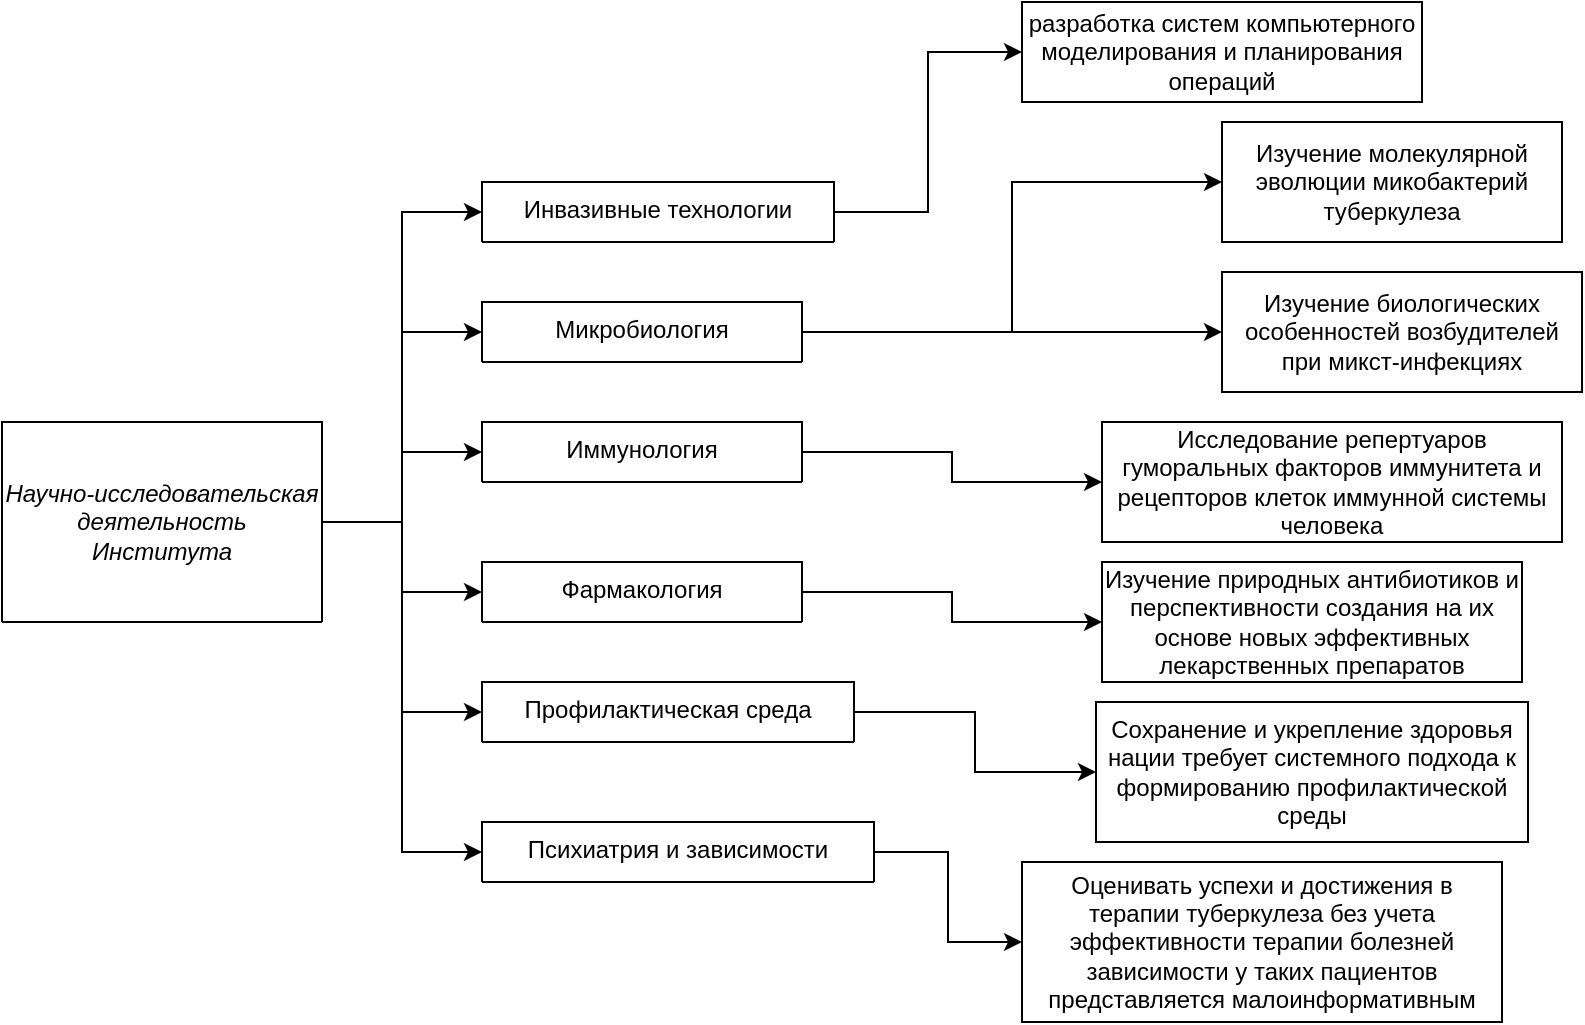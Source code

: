 <mxfile version="24.2.2" type="github">
  <diagram id="C5RBs43oDa-KdzZeNtuy" name="Page-1">
    <mxGraphModel dx="1026" dy="611" grid="1" gridSize="10" guides="1" tooltips="1" connect="1" arrows="1" fold="1" page="1" pageScale="1" pageWidth="827" pageHeight="1169" math="0" shadow="0">
      <root>
        <mxCell id="WIyWlLk6GJQsqaUBKTNV-0" />
        <mxCell id="WIyWlLk6GJQsqaUBKTNV-1" parent="WIyWlLk6GJQsqaUBKTNV-0" />
        <mxCell id="hcOsYiGA31aTc15pbgDs-5" style="edgeStyle=orthogonalEdgeStyle;rounded=0;orthogonalLoop=1;jettySize=auto;html=1;entryX=0;entryY=0.5;entryDx=0;entryDy=0;" edge="1" parent="WIyWlLk6GJQsqaUBKTNV-1" source="zkfFHV4jXpPFQw0GAbJ--0" target="hcOsYiGA31aTc15pbgDs-4">
          <mxGeometry relative="1" as="geometry" />
        </mxCell>
        <mxCell id="hcOsYiGA31aTc15pbgDs-7" style="edgeStyle=orthogonalEdgeStyle;rounded=0;orthogonalLoop=1;jettySize=auto;html=1;entryX=0;entryY=0.5;entryDx=0;entryDy=0;" edge="1" parent="WIyWlLk6GJQsqaUBKTNV-1" source="zkfFHV4jXpPFQw0GAbJ--0" target="hcOsYiGA31aTc15pbgDs-6">
          <mxGeometry relative="1" as="geometry" />
        </mxCell>
        <mxCell id="hcOsYiGA31aTc15pbgDs-9" style="edgeStyle=orthogonalEdgeStyle;rounded=0;orthogonalLoop=1;jettySize=auto;html=1;entryX=0;entryY=0.5;entryDx=0;entryDy=0;" edge="1" parent="WIyWlLk6GJQsqaUBKTNV-1" source="zkfFHV4jXpPFQw0GAbJ--0" target="hcOsYiGA31aTc15pbgDs-8">
          <mxGeometry relative="1" as="geometry" />
        </mxCell>
        <mxCell id="hcOsYiGA31aTc15pbgDs-11" style="edgeStyle=orthogonalEdgeStyle;rounded=0;orthogonalLoop=1;jettySize=auto;html=1;entryX=0;entryY=0.5;entryDx=0;entryDy=0;" edge="1" parent="WIyWlLk6GJQsqaUBKTNV-1" source="zkfFHV4jXpPFQw0GAbJ--0" target="hcOsYiGA31aTc15pbgDs-10">
          <mxGeometry relative="1" as="geometry" />
        </mxCell>
        <mxCell id="hcOsYiGA31aTc15pbgDs-12" style="edgeStyle=orthogonalEdgeStyle;rounded=0;orthogonalLoop=1;jettySize=auto;html=1;entryX=0;entryY=0.5;entryDx=0;entryDy=0;" edge="1" parent="WIyWlLk6GJQsqaUBKTNV-1" source="zkfFHV4jXpPFQw0GAbJ--0" target="zkfFHV4jXpPFQw0GAbJ--17">
          <mxGeometry relative="1" as="geometry" />
        </mxCell>
        <mxCell id="hcOsYiGA31aTc15pbgDs-13" style="edgeStyle=orthogonalEdgeStyle;rounded=0;orthogonalLoop=1;jettySize=auto;html=1;entryX=0;entryY=0.5;entryDx=0;entryDy=0;" edge="1" parent="WIyWlLk6GJQsqaUBKTNV-1" source="zkfFHV4jXpPFQw0GAbJ--0" target="hcOsYiGA31aTc15pbgDs-2">
          <mxGeometry relative="1" as="geometry" />
        </mxCell>
        <mxCell id="zkfFHV4jXpPFQw0GAbJ--0" value="Научно-исследовательская деятельность Института" style="swimlane;fontStyle=2;align=center;verticalAlign=middle;childLayout=stackLayout;horizontal=1;startSize=100;horizontalStack=0;resizeParent=1;resizeLast=0;collapsible=1;marginBottom=0;rounded=0;shadow=0;strokeWidth=1;whiteSpace=wrap;" parent="WIyWlLk6GJQsqaUBKTNV-1" vertex="1">
          <mxGeometry x="10" y="400" width="160" height="100" as="geometry">
            <mxRectangle x="230" y="140" width="160" height="26" as="alternateBounds" />
          </mxGeometry>
        </mxCell>
        <mxCell id="hcOsYiGA31aTc15pbgDs-19" style="edgeStyle=orthogonalEdgeStyle;rounded=0;orthogonalLoop=1;jettySize=auto;html=1;entryX=0;entryY=0.5;entryDx=0;entryDy=0;" edge="1" parent="WIyWlLk6GJQsqaUBKTNV-1" source="zkfFHV4jXpPFQw0GAbJ--17" target="hcOsYiGA31aTc15pbgDs-14">
          <mxGeometry relative="1" as="geometry" />
        </mxCell>
        <mxCell id="hcOsYiGA31aTc15pbgDs-20" style="edgeStyle=orthogonalEdgeStyle;rounded=0;orthogonalLoop=1;jettySize=auto;html=1;entryX=0;entryY=0.5;entryDx=0;entryDy=0;" edge="1" parent="WIyWlLk6GJQsqaUBKTNV-1" source="zkfFHV4jXpPFQw0GAbJ--17" target="hcOsYiGA31aTc15pbgDs-15">
          <mxGeometry relative="1" as="geometry" />
        </mxCell>
        <mxCell id="zkfFHV4jXpPFQw0GAbJ--17" value="Микробиология" style="swimlane;fontStyle=0;align=center;verticalAlign=top;childLayout=stackLayout;horizontal=1;startSize=216;horizontalStack=0;resizeParent=1;resizeLast=0;collapsible=1;marginBottom=0;rounded=0;shadow=0;strokeWidth=1;" parent="WIyWlLk6GJQsqaUBKTNV-1" vertex="1">
          <mxGeometry x="250" y="340" width="160" height="30" as="geometry">
            <mxRectangle x="550" y="140" width="160" height="26" as="alternateBounds" />
          </mxGeometry>
        </mxCell>
        <mxCell id="hcOsYiGA31aTc15pbgDs-25" style="edgeStyle=orthogonalEdgeStyle;rounded=0;orthogonalLoop=1;jettySize=auto;html=1;entryX=0;entryY=0.5;entryDx=0;entryDy=0;" edge="1" parent="WIyWlLk6GJQsqaUBKTNV-1" source="hcOsYiGA31aTc15pbgDs-2" target="hcOsYiGA31aTc15pbgDs-24">
          <mxGeometry relative="1" as="geometry" />
        </mxCell>
        <mxCell id="hcOsYiGA31aTc15pbgDs-2" value="Инвазивные технологии" style="swimlane;fontStyle=0;align=center;verticalAlign=top;childLayout=stackLayout;horizontal=1;startSize=216;horizontalStack=0;resizeParent=1;resizeLast=0;collapsible=1;marginBottom=0;rounded=0;shadow=0;strokeWidth=1;" vertex="1" parent="WIyWlLk6GJQsqaUBKTNV-1">
          <mxGeometry x="250" y="280" width="176" height="30" as="geometry">
            <mxRectangle x="550" y="140" width="160" height="26" as="alternateBounds" />
          </mxGeometry>
        </mxCell>
        <mxCell id="hcOsYiGA31aTc15pbgDs-23" style="edgeStyle=orthogonalEdgeStyle;rounded=0;orthogonalLoop=1;jettySize=auto;html=1;entryX=0;entryY=0.5;entryDx=0;entryDy=0;" edge="1" parent="WIyWlLk6GJQsqaUBKTNV-1" source="hcOsYiGA31aTc15pbgDs-4" target="hcOsYiGA31aTc15pbgDs-22">
          <mxGeometry relative="1" as="geometry" />
        </mxCell>
        <mxCell id="hcOsYiGA31aTc15pbgDs-4" value="Иммунология" style="swimlane;fontStyle=0;align=center;verticalAlign=top;childLayout=stackLayout;horizontal=1;startSize=216;horizontalStack=0;resizeParent=1;resizeLast=0;collapsible=1;marginBottom=0;rounded=0;shadow=0;strokeWidth=1;" vertex="1" parent="WIyWlLk6GJQsqaUBKTNV-1">
          <mxGeometry x="250" y="400" width="160" height="30" as="geometry">
            <mxRectangle x="550" y="140" width="160" height="26" as="alternateBounds" />
          </mxGeometry>
        </mxCell>
        <mxCell id="hcOsYiGA31aTc15pbgDs-21" style="edgeStyle=orthogonalEdgeStyle;rounded=0;orthogonalLoop=1;jettySize=auto;html=1;entryX=0;entryY=0.5;entryDx=0;entryDy=0;" edge="1" parent="WIyWlLk6GJQsqaUBKTNV-1" source="hcOsYiGA31aTc15pbgDs-6" target="hcOsYiGA31aTc15pbgDs-18">
          <mxGeometry relative="1" as="geometry" />
        </mxCell>
        <mxCell id="hcOsYiGA31aTc15pbgDs-6" value="Фармакология" style="swimlane;fontStyle=0;align=center;verticalAlign=top;childLayout=stackLayout;horizontal=1;startSize=216;horizontalStack=0;resizeParent=1;resizeLast=0;collapsible=1;marginBottom=0;rounded=0;shadow=0;strokeWidth=1;" vertex="1" parent="WIyWlLk6GJQsqaUBKTNV-1">
          <mxGeometry x="250" y="470" width="160" height="30" as="geometry">
            <mxRectangle x="550" y="140" width="160" height="26" as="alternateBounds" />
          </mxGeometry>
        </mxCell>
        <mxCell id="hcOsYiGA31aTc15pbgDs-27" style="edgeStyle=orthogonalEdgeStyle;rounded=0;orthogonalLoop=1;jettySize=auto;html=1;entryX=0;entryY=0.5;entryDx=0;entryDy=0;" edge="1" parent="WIyWlLk6GJQsqaUBKTNV-1" source="hcOsYiGA31aTc15pbgDs-8" target="hcOsYiGA31aTc15pbgDs-26">
          <mxGeometry relative="1" as="geometry" />
        </mxCell>
        <mxCell id="hcOsYiGA31aTc15pbgDs-8" value="Профилактическая среда" style="swimlane;fontStyle=0;align=center;verticalAlign=top;childLayout=stackLayout;horizontal=1;startSize=216;horizontalStack=0;resizeParent=1;resizeLast=0;collapsible=1;marginBottom=0;rounded=0;shadow=0;strokeWidth=1;" vertex="1" parent="WIyWlLk6GJQsqaUBKTNV-1">
          <mxGeometry x="250" y="530" width="186" height="30" as="geometry">
            <mxRectangle x="550" y="140" width="160" height="26" as="alternateBounds" />
          </mxGeometry>
        </mxCell>
        <mxCell id="hcOsYiGA31aTc15pbgDs-29" style="edgeStyle=orthogonalEdgeStyle;rounded=0;orthogonalLoop=1;jettySize=auto;html=1;entryX=0;entryY=0.5;entryDx=0;entryDy=0;" edge="1" parent="WIyWlLk6GJQsqaUBKTNV-1" source="hcOsYiGA31aTc15pbgDs-10" target="hcOsYiGA31aTc15pbgDs-28">
          <mxGeometry relative="1" as="geometry" />
        </mxCell>
        <mxCell id="hcOsYiGA31aTc15pbgDs-10" value="Психиатрия и зависимости" style="swimlane;fontStyle=0;align=center;verticalAlign=top;childLayout=stackLayout;horizontal=1;startSize=216;horizontalStack=0;resizeParent=1;resizeLast=0;collapsible=1;marginBottom=0;rounded=0;shadow=0;strokeWidth=1;" vertex="1" parent="WIyWlLk6GJQsqaUBKTNV-1">
          <mxGeometry x="250" y="600" width="196" height="30" as="geometry">
            <mxRectangle x="550" y="140" width="160" height="26" as="alternateBounds" />
          </mxGeometry>
        </mxCell>
        <mxCell id="hcOsYiGA31aTc15pbgDs-14" value="Изучение молекулярной эволюции микобактерий туберкулеза" style="rounded=0;whiteSpace=wrap;" vertex="1" parent="WIyWlLk6GJQsqaUBKTNV-1">
          <mxGeometry x="620" y="250" width="170" height="60" as="geometry" />
        </mxCell>
        <mxCell id="hcOsYiGA31aTc15pbgDs-15" value="Изучение биологических особенностей возбудителей при микст-инфекциях" style="rounded=0;whiteSpace=wrap;html=1;" vertex="1" parent="WIyWlLk6GJQsqaUBKTNV-1">
          <mxGeometry x="620" y="325" width="180" height="60" as="geometry" />
        </mxCell>
        <mxCell id="hcOsYiGA31aTc15pbgDs-18" value="Изучение природных антибиотиков и перспективности создания на их основе новых эффективных лекарственных препаратов" style="rounded=0;whiteSpace=wrap;html=1;" vertex="1" parent="WIyWlLk6GJQsqaUBKTNV-1">
          <mxGeometry x="560" y="470" width="210" height="60" as="geometry" />
        </mxCell>
        <mxCell id="hcOsYiGA31aTc15pbgDs-22" value="Исследование репертуаров гуморальных факторов иммунитета и рецепторов клеток иммунной системы человека" style="rounded=0;whiteSpace=wrap;html=1;" vertex="1" parent="WIyWlLk6GJQsqaUBKTNV-1">
          <mxGeometry x="560" y="400" width="230" height="60" as="geometry" />
        </mxCell>
        <mxCell id="hcOsYiGA31aTc15pbgDs-24" value="разработка систем компьютерного моделирования и планирования операций" style="rounded=0;whiteSpace=wrap;html=1;" vertex="1" parent="WIyWlLk6GJQsqaUBKTNV-1">
          <mxGeometry x="520" y="190" width="200" height="50" as="geometry" />
        </mxCell>
        <mxCell id="hcOsYiGA31aTc15pbgDs-26" value="Сохранение и укрепление здоровья нации требует системного подхода к формированию профилактической среды" style="rounded=0;whiteSpace=wrap;html=1;" vertex="1" parent="WIyWlLk6GJQsqaUBKTNV-1">
          <mxGeometry x="557" y="540" width="216" height="70" as="geometry" />
        </mxCell>
        <mxCell id="hcOsYiGA31aTc15pbgDs-28" value="Оценивать успехи и достижения в терапии туберкулеза без учета эффективности терапии болезней зависимости у таких пациентов представляется малоинформативным" style="rounded=0;whiteSpace=wrap;html=1;" vertex="1" parent="WIyWlLk6GJQsqaUBKTNV-1">
          <mxGeometry x="520" y="620" width="240" height="80" as="geometry" />
        </mxCell>
      </root>
    </mxGraphModel>
  </diagram>
</mxfile>
